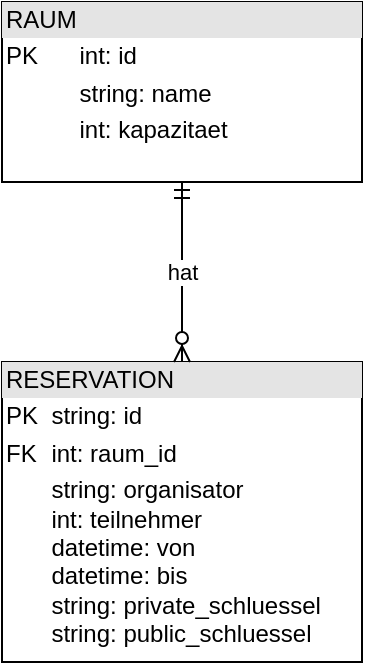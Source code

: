 <mxfile version="24.7.17">
  <diagram name="Page-1" id="O6SbOTgIGQBW9X_pc0rU">
    <mxGraphModel dx="620" dy="668" grid="1" gridSize="10" guides="1" tooltips="1" connect="1" arrows="1" fold="1" page="1" pageScale="1" pageWidth="850" pageHeight="1100" math="0" shadow="0">
      <root>
        <mxCell id="0" />
        <mxCell id="1" parent="0" />
        <mxCell id="syGt-XDApcToKGWXiS7R-1" value="&lt;div style=&quot;box-sizing:border-box;width:100%;background:#e4e4e4;padding:2px;&quot;&gt;RAUM&lt;/div&gt;&lt;table style=&quot;width:100%;font-size:1em;&quot; cellpadding=&quot;2&quot; cellspacing=&quot;0&quot;&gt;&lt;tbody&gt;&lt;tr&gt;&lt;td&gt;PK&lt;/td&gt;&lt;td&gt;int: id&lt;/td&gt;&lt;/tr&gt;&lt;tr&gt;&lt;td&gt;&lt;br&gt;&lt;/td&gt;&lt;td&gt;string: name&lt;/td&gt;&lt;/tr&gt;&lt;tr&gt;&lt;td&gt;&lt;/td&gt;&lt;td&gt;int: kapazitaet&lt;/td&gt;&lt;/tr&gt;&lt;/tbody&gt;&lt;/table&gt;" style="verticalAlign=top;align=left;overflow=fill;html=1;whiteSpace=wrap;" vertex="1" parent="1">
          <mxGeometry x="350" y="220" width="180" height="90" as="geometry" />
        </mxCell>
        <mxCell id="syGt-XDApcToKGWXiS7R-2" value="&lt;div style=&quot;box-sizing:border-box;width:100%;background:#e4e4e4;padding:2px;&quot;&gt;RESERVATION&lt;/div&gt;&lt;table style=&quot;width:100%;font-size:1em;&quot; cellpadding=&quot;2&quot; cellspacing=&quot;0&quot;&gt;&lt;tbody&gt;&lt;tr&gt;&lt;td&gt;PK&lt;/td&gt;&lt;td&gt;string: id&lt;/td&gt;&lt;/tr&gt;&lt;tr&gt;&lt;td&gt;FK&lt;/td&gt;&lt;td&gt;int: raum_id&lt;/td&gt;&lt;/tr&gt;&lt;tr&gt;&lt;td&gt;&lt;/td&gt;&lt;td&gt;string: organisator&lt;br&gt;int: teilnehmer&lt;br&gt;datetime: von&lt;br&gt;datetime: bis&lt;br&gt;string: private_schluessel&lt;br&gt;string: public_schluessel&lt;/td&gt;&lt;/tr&gt;&lt;/tbody&gt;&lt;/table&gt;" style="verticalAlign=top;align=left;overflow=fill;html=1;whiteSpace=wrap;" vertex="1" parent="1">
          <mxGeometry x="350" y="400" width="180" height="150" as="geometry" />
        </mxCell>
        <mxCell id="syGt-XDApcToKGWXiS7R-6" value="" style="fontSize=12;html=1;endArrow=ERzeroToMany;startArrow=ERmandOne;rounded=0;exitX=0.5;exitY=1;exitDx=0;exitDy=0;entryX=0.5;entryY=0;entryDx=0;entryDy=0;" edge="1" parent="1" source="syGt-XDApcToKGWXiS7R-1" target="syGt-XDApcToKGWXiS7R-2">
          <mxGeometry width="100" height="100" relative="1" as="geometry">
            <mxPoint x="464.96" y="290.0" as="sourcePoint" />
            <mxPoint x="470" y="467.03" as="targetPoint" />
          </mxGeometry>
        </mxCell>
        <mxCell id="syGt-XDApcToKGWXiS7R-7" value="hat" style="edgeLabel;html=1;align=center;verticalAlign=middle;resizable=0;points=[];" vertex="1" connectable="0" parent="syGt-XDApcToKGWXiS7R-6">
          <mxGeometry x="-0.004" relative="1" as="geometry">
            <mxPoint as="offset" />
          </mxGeometry>
        </mxCell>
      </root>
    </mxGraphModel>
  </diagram>
</mxfile>
